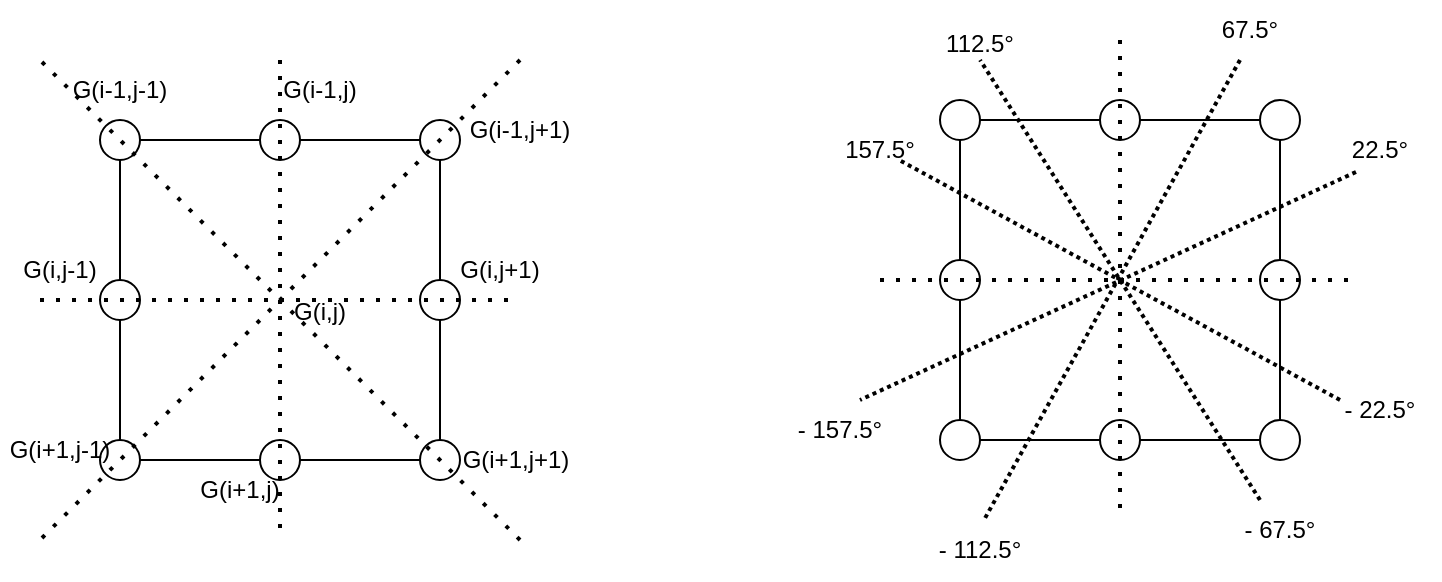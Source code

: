 <mxfile version="21.7.5" type="device">
  <diagram name="Page-1" id="v5_67Ho3OFvuB6s67EJz">
    <mxGraphModel dx="1692" dy="508" grid="1" gridSize="10" guides="1" tooltips="1" connect="1" arrows="1" fold="1" page="1" pageScale="1" pageWidth="850" pageHeight="1100" math="0" shadow="0">
      <root>
        <mxCell id="0" />
        <mxCell id="1" parent="0" />
        <mxCell id="YiIYFj8Me7vAbLnPasiL-27" value="" style="whiteSpace=wrap;html=1;aspect=fixed;" vertex="1" parent="1">
          <mxGeometry x="250" y="650" width="160" height="160" as="geometry" />
        </mxCell>
        <mxCell id="YiIYFj8Me7vAbLnPasiL-28" value="" style="ellipse;whiteSpace=wrap;html=1;aspect=fixed;" vertex="1" parent="1">
          <mxGeometry x="240" y="720" width="20" height="20" as="geometry" />
        </mxCell>
        <mxCell id="YiIYFj8Me7vAbLnPasiL-29" value="" style="ellipse;whiteSpace=wrap;html=1;aspect=fixed;" vertex="1" parent="1">
          <mxGeometry x="240" y="640" width="20" height="20" as="geometry" />
        </mxCell>
        <mxCell id="YiIYFj8Me7vAbLnPasiL-30" value="" style="ellipse;whiteSpace=wrap;html=1;aspect=fixed;" vertex="1" parent="1">
          <mxGeometry x="400" y="640" width="20" height="20" as="geometry" />
        </mxCell>
        <mxCell id="YiIYFj8Me7vAbLnPasiL-31" value="" style="ellipse;whiteSpace=wrap;html=1;aspect=fixed;" vertex="1" parent="1">
          <mxGeometry x="400" y="720" width="20" height="20" as="geometry" />
        </mxCell>
        <mxCell id="YiIYFj8Me7vAbLnPasiL-32" value="" style="ellipse;whiteSpace=wrap;html=1;aspect=fixed;" vertex="1" parent="1">
          <mxGeometry x="320" y="640" width="20" height="20" as="geometry" />
        </mxCell>
        <mxCell id="YiIYFj8Me7vAbLnPasiL-33" value="" style="ellipse;whiteSpace=wrap;html=1;aspect=fixed;" vertex="1" parent="1">
          <mxGeometry x="400" y="800" width="20" height="20" as="geometry" />
        </mxCell>
        <mxCell id="YiIYFj8Me7vAbLnPasiL-34" value="" style="ellipse;whiteSpace=wrap;html=1;aspect=fixed;" vertex="1" parent="1">
          <mxGeometry x="320" y="800" width="20" height="20" as="geometry" />
        </mxCell>
        <mxCell id="YiIYFj8Me7vAbLnPasiL-35" value="" style="ellipse;whiteSpace=wrap;html=1;aspect=fixed;" vertex="1" parent="1">
          <mxGeometry x="240" y="800" width="20" height="20" as="geometry" />
        </mxCell>
        <mxCell id="YiIYFj8Me7vAbLnPasiL-36" value="" style="endArrow=none;dashed=1;html=1;dashPattern=1 3;strokeWidth=2;rounded=0;" edge="1" parent="1">
          <mxGeometry width="50" height="50" relative="1" as="geometry">
            <mxPoint x="210" y="730" as="sourcePoint" />
            <mxPoint x="450" y="730" as="targetPoint" />
          </mxGeometry>
        </mxCell>
        <mxCell id="YiIYFj8Me7vAbLnPasiL-37" value="" style="endArrow=none;dashed=1;html=1;dashPattern=1 3;strokeWidth=2;rounded=0;" edge="1" parent="1">
          <mxGeometry width="50" height="50" relative="1" as="geometry">
            <mxPoint x="330" y="610" as="sourcePoint" />
            <mxPoint x="330" y="850" as="targetPoint" />
          </mxGeometry>
        </mxCell>
        <mxCell id="YiIYFj8Me7vAbLnPasiL-38" value="" style="endArrow=none;dashed=1;html=1;strokeWidth=2;rounded=0;dashPattern=1 1;" edge="1" parent="1">
          <mxGeometry width="50" height="50" relative="1" as="geometry">
            <mxPoint x="448" y="676" as="sourcePoint" />
            <mxPoint x="200" y="790" as="targetPoint" />
          </mxGeometry>
        </mxCell>
        <mxCell id="YiIYFj8Me7vAbLnPasiL-39" value="" style="endArrow=none;dashed=1;html=1;dashPattern=1 1;strokeWidth=2;rounded=0;entryX=0.667;entryY=0.333;entryDx=0;entryDy=0;entryPerimeter=0;" edge="1" parent="1">
          <mxGeometry width="50" height="50" relative="1" as="geometry">
            <mxPoint x="400" y="840" as="sourcePoint" />
            <mxPoint x="260.02" y="619.99" as="targetPoint" />
          </mxGeometry>
        </mxCell>
        <mxCell id="YiIYFj8Me7vAbLnPasiL-49" value="" style="endArrow=none;dashed=1;html=1;dashPattern=1 1;strokeWidth=2;rounded=0;" edge="1" parent="1">
          <mxGeometry width="50" height="50" relative="1" as="geometry">
            <mxPoint x="390" y="620" as="sourcePoint" />
            <mxPoint x="262" y="850" as="targetPoint" />
          </mxGeometry>
        </mxCell>
        <mxCell id="YiIYFj8Me7vAbLnPasiL-51" value="" style="endArrow=none;dashed=1;html=1;strokeWidth=2;rounded=0;entryX=0;entryY=0.5;entryDx=0;entryDy=0;dashPattern=1 1;" edge="1" parent="1">
          <mxGeometry width="50" height="50" relative="1" as="geometry">
            <mxPoint x="440.004" y="790" as="sourcePoint" />
            <mxPoint x="219.56" y="670" as="targetPoint" />
          </mxGeometry>
        </mxCell>
        <mxCell id="YiIYFj8Me7vAbLnPasiL-52" value="22.5°" style="text;html=1;strokeColor=none;fillColor=none;align=center;verticalAlign=middle;whiteSpace=wrap;rounded=0;" vertex="1" parent="1">
          <mxGeometry x="430" y="650" width="60" height="30" as="geometry" />
        </mxCell>
        <mxCell id="YiIYFj8Me7vAbLnPasiL-54" value="67.5°" style="text;html=1;strokeColor=none;fillColor=none;align=center;verticalAlign=middle;whiteSpace=wrap;rounded=0;" vertex="1" parent="1">
          <mxGeometry x="365" y="590" width="60" height="30" as="geometry" />
        </mxCell>
        <mxCell id="YiIYFj8Me7vAbLnPasiL-55" value="112.5°" style="text;html=1;strokeColor=none;fillColor=none;align=center;verticalAlign=middle;whiteSpace=wrap;rounded=0;" vertex="1" parent="1">
          <mxGeometry x="230" y="597" width="60" height="30" as="geometry" />
        </mxCell>
        <mxCell id="YiIYFj8Me7vAbLnPasiL-56" value="157.5°" style="text;html=1;strokeColor=none;fillColor=none;align=center;verticalAlign=middle;whiteSpace=wrap;rounded=0;" vertex="1" parent="1">
          <mxGeometry x="180" y="650" width="60" height="30" as="geometry" />
        </mxCell>
        <mxCell id="YiIYFj8Me7vAbLnPasiL-62" value="" style="whiteSpace=wrap;html=1;aspect=fixed;" vertex="1" parent="1">
          <mxGeometry x="-170" y="660" width="160" height="160" as="geometry" />
        </mxCell>
        <mxCell id="YiIYFj8Me7vAbLnPasiL-63" value="" style="ellipse;whiteSpace=wrap;html=1;aspect=fixed;" vertex="1" parent="1">
          <mxGeometry x="-180" y="730" width="20" height="20" as="geometry" />
        </mxCell>
        <mxCell id="YiIYFj8Me7vAbLnPasiL-64" value="" style="ellipse;whiteSpace=wrap;html=1;aspect=fixed;" vertex="1" parent="1">
          <mxGeometry x="-180" y="650" width="20" height="20" as="geometry" />
        </mxCell>
        <mxCell id="YiIYFj8Me7vAbLnPasiL-65" value="" style="ellipse;whiteSpace=wrap;html=1;aspect=fixed;" vertex="1" parent="1">
          <mxGeometry x="-20" y="650" width="20" height="20" as="geometry" />
        </mxCell>
        <mxCell id="YiIYFj8Me7vAbLnPasiL-66" value="" style="ellipse;whiteSpace=wrap;html=1;aspect=fixed;" vertex="1" parent="1">
          <mxGeometry x="-20" y="730" width="20" height="20" as="geometry" />
        </mxCell>
        <mxCell id="YiIYFj8Me7vAbLnPasiL-67" value="" style="ellipse;whiteSpace=wrap;html=1;aspect=fixed;" vertex="1" parent="1">
          <mxGeometry x="-100" y="650" width="20" height="20" as="geometry" />
        </mxCell>
        <mxCell id="YiIYFj8Me7vAbLnPasiL-68" value="" style="ellipse;whiteSpace=wrap;html=1;aspect=fixed;" vertex="1" parent="1">
          <mxGeometry x="-20" y="810" width="20" height="20" as="geometry" />
        </mxCell>
        <mxCell id="YiIYFj8Me7vAbLnPasiL-69" value="" style="ellipse;whiteSpace=wrap;html=1;aspect=fixed;" vertex="1" parent="1">
          <mxGeometry x="-100" y="810" width="20" height="20" as="geometry" />
        </mxCell>
        <mxCell id="YiIYFj8Me7vAbLnPasiL-70" value="" style="ellipse;whiteSpace=wrap;html=1;aspect=fixed;" vertex="1" parent="1">
          <mxGeometry x="-180" y="810" width="20" height="20" as="geometry" />
        </mxCell>
        <mxCell id="YiIYFj8Me7vAbLnPasiL-71" value="" style="endArrow=none;dashed=1;html=1;dashPattern=1 3;strokeWidth=2;rounded=0;" edge="1" parent="1">
          <mxGeometry width="50" height="50" relative="1" as="geometry">
            <mxPoint x="-210" y="740" as="sourcePoint" />
            <mxPoint x="30" y="740" as="targetPoint" />
          </mxGeometry>
        </mxCell>
        <mxCell id="YiIYFj8Me7vAbLnPasiL-72" value="" style="endArrow=none;dashed=1;html=1;dashPattern=1 3;strokeWidth=2;rounded=0;" edge="1" parent="1">
          <mxGeometry width="50" height="50" relative="1" as="geometry">
            <mxPoint x="-90" y="620" as="sourcePoint" />
            <mxPoint x="-90" y="860" as="targetPoint" />
          </mxGeometry>
        </mxCell>
        <mxCell id="YiIYFj8Me7vAbLnPasiL-73" value="" style="endArrow=none;dashed=1;html=1;dashPattern=1 3;strokeWidth=2;rounded=0;" edge="1" parent="1">
          <mxGeometry width="50" height="50" relative="1" as="geometry">
            <mxPoint x="30" y="620" as="sourcePoint" />
            <mxPoint x="-210" y="860" as="targetPoint" />
          </mxGeometry>
        </mxCell>
        <mxCell id="YiIYFj8Me7vAbLnPasiL-74" value="" style="endArrow=none;dashed=1;html=1;dashPattern=1 3;strokeWidth=2;rounded=0;" edge="1" parent="1">
          <mxGeometry width="50" height="50" relative="1" as="geometry">
            <mxPoint x="30" y="860" as="sourcePoint" />
            <mxPoint x="-210" y="620" as="targetPoint" />
          </mxGeometry>
        </mxCell>
        <mxCell id="YiIYFj8Me7vAbLnPasiL-75" value="G(i,j-1)" style="text;html=1;strokeColor=none;fillColor=none;align=center;verticalAlign=middle;whiteSpace=wrap;rounded=0;" vertex="1" parent="1">
          <mxGeometry x="-230" y="710" width="60" height="30" as="geometry" />
        </mxCell>
        <mxCell id="YiIYFj8Me7vAbLnPasiL-76" value="G(i-1,j-1)" style="text;html=1;strokeColor=none;fillColor=none;align=center;verticalAlign=middle;whiteSpace=wrap;rounded=0;" vertex="1" parent="1">
          <mxGeometry x="-200" y="620" width="60" height="30" as="geometry" />
        </mxCell>
        <mxCell id="YiIYFj8Me7vAbLnPasiL-77" value="G(i-1,j)" style="text;html=1;strokeColor=none;fillColor=none;align=center;verticalAlign=middle;whiteSpace=wrap;rounded=0;" vertex="1" parent="1">
          <mxGeometry x="-100" y="620" width="60" height="30" as="geometry" />
        </mxCell>
        <mxCell id="YiIYFj8Me7vAbLnPasiL-78" value="G(i-1,j+1)" style="text;html=1;strokeColor=none;fillColor=none;align=center;verticalAlign=middle;whiteSpace=wrap;rounded=0;" vertex="1" parent="1">
          <mxGeometry y="640" width="60" height="30" as="geometry" />
        </mxCell>
        <mxCell id="YiIYFj8Me7vAbLnPasiL-79" value="G(i,j+1)" style="text;html=1;strokeColor=none;fillColor=none;align=center;verticalAlign=middle;whiteSpace=wrap;rounded=0;" vertex="1" parent="1">
          <mxGeometry x="-10" y="710" width="60" height="30" as="geometry" />
        </mxCell>
        <mxCell id="YiIYFj8Me7vAbLnPasiL-80" value="G(i+1,j)" style="text;html=1;strokeColor=none;fillColor=none;align=center;verticalAlign=middle;whiteSpace=wrap;rounded=0;" vertex="1" parent="1">
          <mxGeometry x="-140" y="820" width="60" height="30" as="geometry" />
        </mxCell>
        <mxCell id="YiIYFj8Me7vAbLnPasiL-81" value="G(i+1,j+1)" style="text;html=1;strokeColor=none;fillColor=none;align=center;verticalAlign=middle;whiteSpace=wrap;rounded=0;" vertex="1" parent="1">
          <mxGeometry x="-2" y="805" width="60" height="30" as="geometry" />
        </mxCell>
        <mxCell id="YiIYFj8Me7vAbLnPasiL-82" value="G(i+1,j-1)" style="text;html=1;strokeColor=none;fillColor=none;align=center;verticalAlign=middle;whiteSpace=wrap;rounded=0;" vertex="1" parent="1">
          <mxGeometry x="-230" y="800" width="60" height="30" as="geometry" />
        </mxCell>
        <mxCell id="YiIYFj8Me7vAbLnPasiL-83" value="G(i,j)" style="text;html=1;strokeColor=none;fillColor=none;align=center;verticalAlign=middle;whiteSpace=wrap;rounded=0;" vertex="1" parent="1">
          <mxGeometry x="-100" y="731" width="60" height="30" as="geometry" />
        </mxCell>
        <mxCell id="YiIYFj8Me7vAbLnPasiL-84" value="- 22.5°" style="text;html=1;strokeColor=none;fillColor=none;align=center;verticalAlign=middle;whiteSpace=wrap;rounded=0;" vertex="1" parent="1">
          <mxGeometry x="430" y="780" width="60" height="30" as="geometry" />
        </mxCell>
        <mxCell id="YiIYFj8Me7vAbLnPasiL-85" value="- 67.5°" style="text;html=1;strokeColor=none;fillColor=none;align=center;verticalAlign=middle;whiteSpace=wrap;rounded=0;" vertex="1" parent="1">
          <mxGeometry x="380" y="840" width="60" height="30" as="geometry" />
        </mxCell>
        <mxCell id="YiIYFj8Me7vAbLnPasiL-87" value="- 112.5°" style="text;html=1;strokeColor=none;fillColor=none;align=center;verticalAlign=middle;whiteSpace=wrap;rounded=0;" vertex="1" parent="1">
          <mxGeometry x="230" y="850" width="60" height="30" as="geometry" />
        </mxCell>
        <mxCell id="YiIYFj8Me7vAbLnPasiL-88" value="- 157.5°" style="text;html=1;strokeColor=none;fillColor=none;align=center;verticalAlign=middle;whiteSpace=wrap;rounded=0;" vertex="1" parent="1">
          <mxGeometry x="160" y="790" width="60" height="30" as="geometry" />
        </mxCell>
      </root>
    </mxGraphModel>
  </diagram>
</mxfile>
